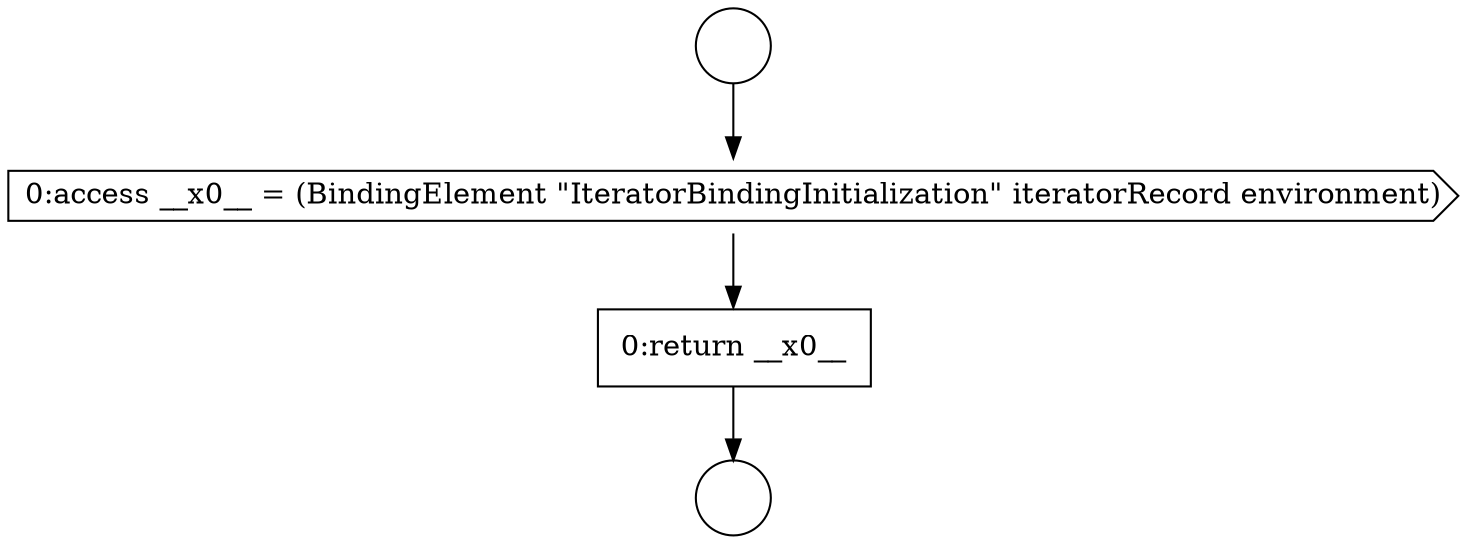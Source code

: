 digraph {
  node5925 [shape=circle label=" " color="black" fillcolor="white" style=filled]
  node5927 [shape=cds, label=<<font color="black">0:access __x0__ = (BindingElement &quot;IteratorBindingInitialization&quot; iteratorRecord environment)</font>> color="black" fillcolor="white" style=filled]
  node5928 [shape=none, margin=0, label=<<font color="black">
    <table border="0" cellborder="1" cellspacing="0" cellpadding="10">
      <tr><td align="left">0:return __x0__</td></tr>
    </table>
  </font>> color="black" fillcolor="white" style=filled]
  node5926 [shape=circle label=" " color="black" fillcolor="white" style=filled]
  node5925 -> node5927 [ color="black"]
  node5927 -> node5928 [ color="black"]
  node5928 -> node5926 [ color="black"]
}
